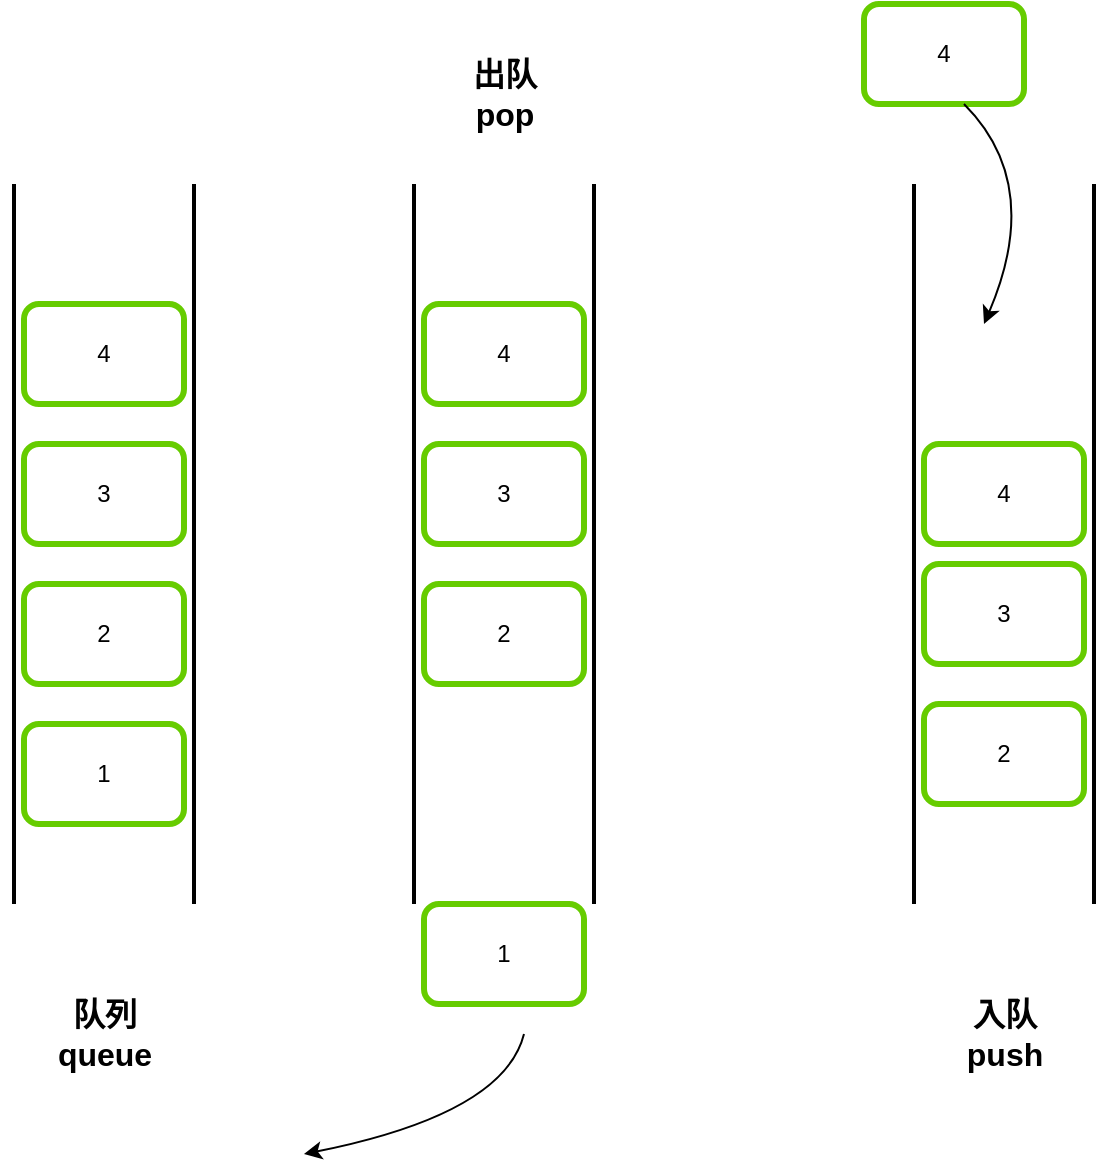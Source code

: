 <mxfile version="24.7.16">
  <diagram id="prtHgNgQTEPvFCAcTncT" name="Page-1">
    <mxGraphModel dx="1042" dy="695" grid="1" gridSize="10" guides="1" tooltips="1" connect="1" arrows="1" fold="1" page="1" pageScale="1" pageWidth="827" pageHeight="1169" math="0" shadow="0">
      <root>
        <mxCell id="0" />
        <mxCell id="1" parent="0" />
        <mxCell id="-1uGAca-wLTkCwMJhFo_-1" value="1" style="rounded=1;whiteSpace=wrap;html=1;strokeWidth=3;strokeColor=#66CC00;" vertex="1" parent="1">
          <mxGeometry x="130" y="370" width="80" height="50" as="geometry" />
        </mxCell>
        <mxCell id="-1uGAca-wLTkCwMJhFo_-2" value="2" style="rounded=1;whiteSpace=wrap;html=1;strokeWidth=3;strokeColor=#66CC00;" vertex="1" parent="1">
          <mxGeometry x="130" y="300" width="80" height="50" as="geometry" />
        </mxCell>
        <mxCell id="-1uGAca-wLTkCwMJhFo_-3" value="3" style="rounded=1;whiteSpace=wrap;html=1;strokeColor=#66CC00;strokeWidth=3;" vertex="1" parent="1">
          <mxGeometry x="130" y="230" width="80" height="50" as="geometry" />
        </mxCell>
        <mxCell id="-1uGAca-wLTkCwMJhFo_-4" value="4" style="rounded=1;whiteSpace=wrap;html=1;strokeColor=#66CC00;strokeWidth=3;" vertex="1" parent="1">
          <mxGeometry x="130" y="160" width="80" height="50" as="geometry" />
        </mxCell>
        <mxCell id="-1uGAca-wLTkCwMJhFo_-5" value="" style="line;strokeWidth=2;direction=south;html=1;" vertex="1" parent="1">
          <mxGeometry x="210" y="100" width="10" height="360" as="geometry" />
        </mxCell>
        <mxCell id="-1uGAca-wLTkCwMJhFo_-6" value="" style="line;strokeWidth=2;direction=south;html=1;" vertex="1" parent="1">
          <mxGeometry x="120" y="100" width="10" height="360" as="geometry" />
        </mxCell>
        <mxCell id="-1uGAca-wLTkCwMJhFo_-7" value="1" style="rounded=1;whiteSpace=wrap;html=1;strokeWidth=3;strokeColor=#66CC00;" vertex="1" parent="1">
          <mxGeometry x="330" y="460" width="80" height="50" as="geometry" />
        </mxCell>
        <mxCell id="-1uGAca-wLTkCwMJhFo_-8" value="2" style="rounded=1;whiteSpace=wrap;html=1;strokeWidth=3;strokeColor=#66CC00;" vertex="1" parent="1">
          <mxGeometry x="330" y="300" width="80" height="50" as="geometry" />
        </mxCell>
        <mxCell id="-1uGAca-wLTkCwMJhFo_-9" value="3" style="rounded=1;whiteSpace=wrap;html=1;strokeColor=#66CC00;strokeWidth=3;" vertex="1" parent="1">
          <mxGeometry x="330" y="230" width="80" height="50" as="geometry" />
        </mxCell>
        <mxCell id="-1uGAca-wLTkCwMJhFo_-10" value="4" style="rounded=1;whiteSpace=wrap;html=1;strokeColor=#66CC00;strokeWidth=3;" vertex="1" parent="1">
          <mxGeometry x="330" y="160" width="80" height="50" as="geometry" />
        </mxCell>
        <mxCell id="-1uGAca-wLTkCwMJhFo_-11" value="" style="line;strokeWidth=2;direction=south;html=1;" vertex="1" parent="1">
          <mxGeometry x="410" y="100" width="10" height="360" as="geometry" />
        </mxCell>
        <mxCell id="-1uGAca-wLTkCwMJhFo_-12" value="" style="line;strokeWidth=2;direction=south;html=1;" vertex="1" parent="1">
          <mxGeometry x="320" y="100" width="10" height="360" as="geometry" />
        </mxCell>
        <mxCell id="-1uGAca-wLTkCwMJhFo_-13" value="" style="curved=1;endArrow=classic;html=1;rounded=0;" edge="1" parent="1">
          <mxGeometry width="50" height="50" relative="1" as="geometry">
            <mxPoint x="380" y="525" as="sourcePoint" />
            <mxPoint x="270" y="585" as="targetPoint" />
            <Array as="points">
              <mxPoint x="380" y="525" />
              <mxPoint x="370" y="565" />
            </Array>
          </mxGeometry>
        </mxCell>
        <mxCell id="-1uGAca-wLTkCwMJhFo_-14" value="2" style="rounded=1;whiteSpace=wrap;html=1;strokeWidth=3;strokeColor=#66CC00;" vertex="1" parent="1">
          <mxGeometry x="580" y="360" width="80" height="50" as="geometry" />
        </mxCell>
        <mxCell id="-1uGAca-wLTkCwMJhFo_-15" value="3" style="rounded=1;whiteSpace=wrap;html=1;strokeColor=#66CC00;strokeWidth=3;" vertex="1" parent="1">
          <mxGeometry x="580" y="290" width="80" height="50" as="geometry" />
        </mxCell>
        <mxCell id="-1uGAca-wLTkCwMJhFo_-16" value="4" style="rounded=1;whiteSpace=wrap;html=1;strokeColor=#66CC00;strokeWidth=3;" vertex="1" parent="1">
          <mxGeometry x="580" y="230" width="80" height="50" as="geometry" />
        </mxCell>
        <mxCell id="-1uGAca-wLTkCwMJhFo_-17" value="" style="line;strokeWidth=2;direction=south;html=1;" vertex="1" parent="1">
          <mxGeometry x="660" y="100" width="10" height="360" as="geometry" />
        </mxCell>
        <mxCell id="-1uGAca-wLTkCwMJhFo_-18" value="" style="line;strokeWidth=2;direction=south;html=1;" vertex="1" parent="1">
          <mxGeometry x="570" y="100" width="10" height="360" as="geometry" />
        </mxCell>
        <mxCell id="-1uGAca-wLTkCwMJhFo_-19" value="4" style="rounded=1;whiteSpace=wrap;html=1;strokeColor=#66CC00;strokeWidth=3;" vertex="1" parent="1">
          <mxGeometry x="550" y="10" width="80" height="50" as="geometry" />
        </mxCell>
        <mxCell id="-1uGAca-wLTkCwMJhFo_-20" value="" style="curved=1;endArrow=classic;html=1;rounded=0;" edge="1" parent="1">
          <mxGeometry width="50" height="50" relative="1" as="geometry">
            <mxPoint x="600" y="60" as="sourcePoint" />
            <mxPoint x="610" y="170" as="targetPoint" />
            <Array as="points">
              <mxPoint x="600" y="60" />
              <mxPoint x="640" y="100" />
            </Array>
          </mxGeometry>
        </mxCell>
        <mxCell id="-1uGAca-wLTkCwMJhFo_-21" value="&lt;font style=&quot;font-size: 16px;&quot;&gt;队列&lt;/font&gt;&lt;div style=&quot;font-size: 16px;&quot;&gt;&lt;font style=&quot;font-size: 16px;&quot;&gt;queue&lt;/font&gt;&lt;/div&gt;" style="text;html=1;align=center;verticalAlign=middle;resizable=0;points=[];autosize=1;strokeColor=none;fillColor=none;fontSize=16;fontStyle=1" vertex="1" parent="1">
          <mxGeometry x="135" y="500" width="70" height="50" as="geometry" />
        </mxCell>
        <mxCell id="-1uGAca-wLTkCwMJhFo_-23" value="出队&lt;div&gt;pop&lt;/div&gt;" style="text;html=1;align=center;verticalAlign=middle;resizable=0;points=[];autosize=1;strokeColor=none;fillColor=none;fontSize=16;fontStyle=1" vertex="1" parent="1">
          <mxGeometry x="340" y="30" width="60" height="50" as="geometry" />
        </mxCell>
        <mxCell id="-1uGAca-wLTkCwMJhFo_-24" value="入队&lt;div&gt;push&lt;/div&gt;" style="text;html=1;align=center;verticalAlign=middle;resizable=0;points=[];autosize=1;strokeColor=none;fillColor=none;fontSize=16;fontStyle=1;labelBackgroundColor=default;" vertex="1" parent="1">
          <mxGeometry x="590" y="500" width="60" height="50" as="geometry" />
        </mxCell>
      </root>
    </mxGraphModel>
  </diagram>
</mxfile>
